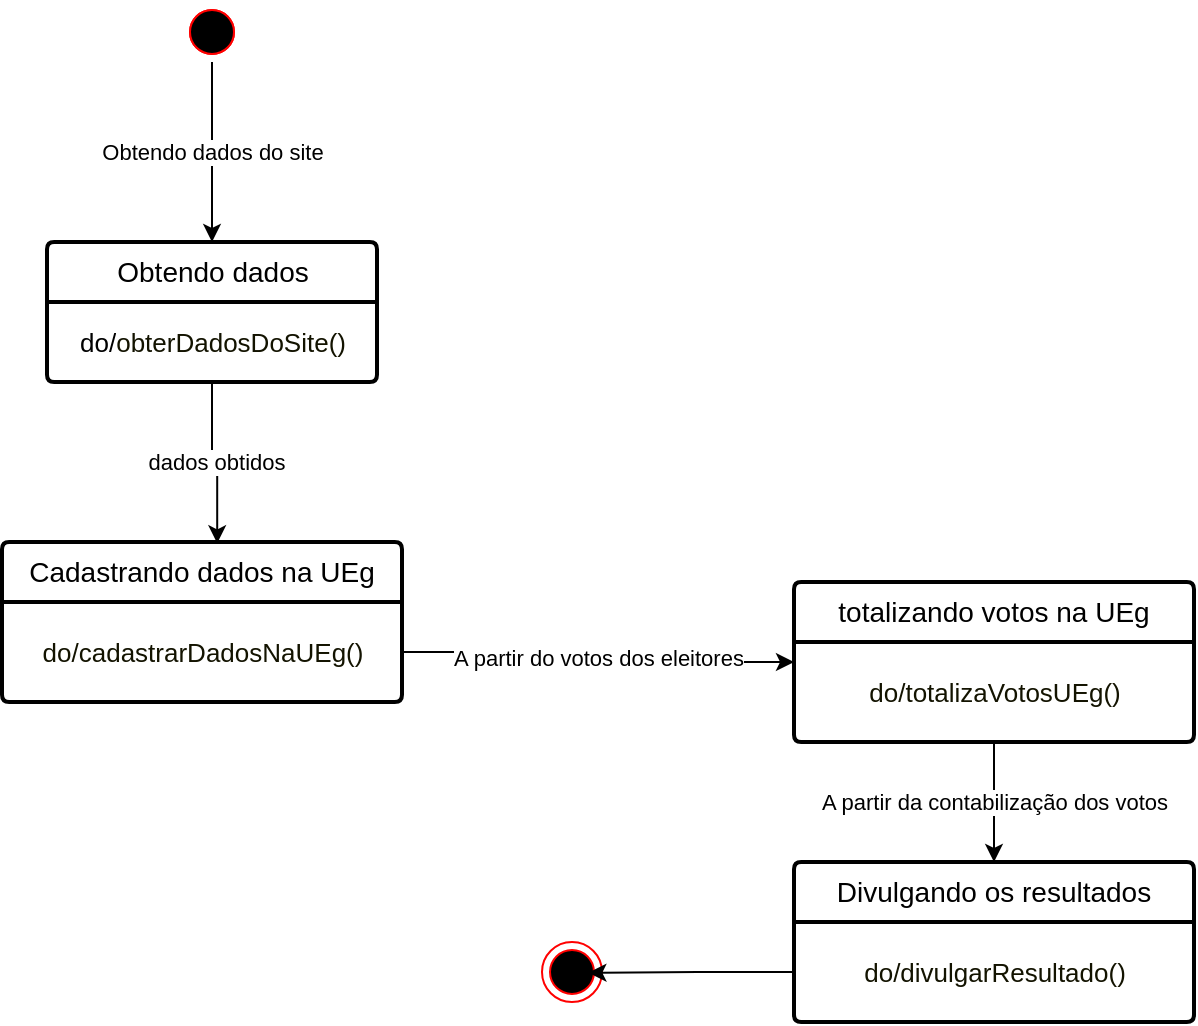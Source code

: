 <mxfile scale="1" border="0" version="28.2.5">
  <diagram name="Página-1" id="KU0HDp57aq02AGE5__Ep">
    <mxGraphModel dx="1426" dy="777" grid="1" gridSize="10" guides="1" tooltips="1" connect="1" arrows="1" fold="1" page="1" pageScale="1" pageWidth="827" pageHeight="1169" math="0" shadow="0">
      <root>
        <mxCell id="0" />
        <mxCell id="1" parent="0" />
        <mxCell id="ZVlS2FAQnzIIBZlbNNBE-1" value="" style="ellipse;html=1;shape=startState;fillColor=#000000;strokeColor=#ff0000;" parent="1" vertex="1">
          <mxGeometry x="140" y="50" width="30" height="30" as="geometry" />
        </mxCell>
        <mxCell id="GKoUtF33VKL4G79wXgIQ-17" value="Obtendo dados do site" style="edgeStyle=orthogonalEdgeStyle;rounded=0;orthogonalLoop=1;jettySize=auto;html=1;exitX=0.5;exitY=1;exitDx=0;exitDy=0;" parent="1" source="ZVlS2FAQnzIIBZlbNNBE-4" target="GKoUtF33VKL4G79wXgIQ-10" edge="1">
          <mxGeometry relative="1" as="geometry" />
        </mxCell>
        <mxCell id="ZVlS2FAQnzIIBZlbNNBE-4" value="" style="ellipse;html=1;shape=startState;fillColor=#000000;strokeColor=#ff0000;" parent="1" vertex="1">
          <mxGeometry x="140" y="50" width="30" height="30" as="geometry" />
        </mxCell>
        <mxCell id="GKoUtF33VKL4G79wXgIQ-10" value="Obtendo dados" style="swimlane;childLayout=stackLayout;horizontal=1;startSize=30;horizontalStack=0;rounded=1;fontSize=14;fontStyle=0;strokeWidth=2;resizeParent=0;resizeLast=1;shadow=0;dashed=0;align=center;arcSize=4;whiteSpace=wrap;html=1;" parent="1" vertex="1">
          <mxGeometry x="72.5" y="170" width="165" height="70" as="geometry">
            <mxRectangle x="85" y="200" width="140" height="50" as="alternateBounds" />
          </mxGeometry>
        </mxCell>
        <mxCell id="GKoUtF33VKL4G79wXgIQ-18" value="&lt;font style=&quot;font-size: 13px;&quot;&gt;do/&lt;span style=&quot;color: rgb(19, 19, 0); font-family: &amp;quot;trebuchet ms&amp;quot;, verdana, arial, sans-serif; background-color: rgb(255, 255, 255);&quot;&gt;obterDadosDoSite()&lt;/span&gt;&lt;/font&gt;" style="text;html=1;align=center;verticalAlign=middle;resizable=0;points=[];autosize=1;strokeColor=none;fillColor=none;" parent="GKoUtF33VKL4G79wXgIQ-10" vertex="1">
          <mxGeometry y="30" width="165" height="40" as="geometry" />
        </mxCell>
        <mxCell id="GKoUtF33VKL4G79wXgIQ-20" value="Cadastrando dados na UEg" style="swimlane;childLayout=stackLayout;horizontal=1;startSize=30;horizontalStack=0;rounded=1;fontSize=14;fontStyle=0;strokeWidth=2;resizeParent=0;resizeLast=1;shadow=0;dashed=0;align=center;arcSize=4;whiteSpace=wrap;html=1;" parent="1" vertex="1">
          <mxGeometry x="50" y="320" width="200" height="80" as="geometry">
            <mxRectangle x="85" y="200" width="140" height="50" as="alternateBounds" />
          </mxGeometry>
        </mxCell>
        <mxCell id="GKoUtF33VKL4G79wXgIQ-22" value="&lt;font style=&quot;font-size: 13px;&quot;&gt;&lt;span style=&quot;background-color: rgb(255, 255, 255); color: rgb(19, 19, 0);&quot;&gt;do/cadastrarDadosNaUEg()&lt;/span&gt;&lt;/font&gt;" style="text;html=1;align=center;verticalAlign=middle;resizable=0;points=[];autosize=1;strokeColor=none;fillColor=none;" parent="GKoUtF33VKL4G79wXgIQ-20" vertex="1">
          <mxGeometry y="30" width="200" height="50" as="geometry" />
        </mxCell>
        <mxCell id="GKoUtF33VKL4G79wXgIQ-23" value="dados obtidos" style="edgeStyle=orthogonalEdgeStyle;rounded=0;orthogonalLoop=1;jettySize=auto;html=1;entryX=0.538;entryY=0.008;entryDx=0;entryDy=0;entryPerimeter=0;" parent="1" source="GKoUtF33VKL4G79wXgIQ-18" target="GKoUtF33VKL4G79wXgIQ-20" edge="1">
          <mxGeometry relative="1" as="geometry" />
        </mxCell>
        <mxCell id="GKoUtF33VKL4G79wXgIQ-24" value="totalizando votos na UEg" style="swimlane;childLayout=stackLayout;horizontal=1;startSize=30;horizontalStack=0;rounded=1;fontSize=14;fontStyle=0;strokeWidth=2;resizeParent=0;resizeLast=1;shadow=0;dashed=0;align=center;arcSize=4;whiteSpace=wrap;html=1;" parent="1" vertex="1">
          <mxGeometry x="446" y="340" width="200" height="80" as="geometry">
            <mxRectangle x="85" y="200" width="140" height="50" as="alternateBounds" />
          </mxGeometry>
        </mxCell>
        <mxCell id="GKoUtF33VKL4G79wXgIQ-25" value="&lt;font style=&quot;font-size: 13px;&quot;&gt;&lt;span style=&quot;background-color: rgb(255, 255, 255); color: rgb(19, 19, 0);&quot;&gt;do/totalizaVotosUEg()&lt;/span&gt;&lt;/font&gt;" style="text;html=1;align=center;verticalAlign=middle;resizable=0;points=[];autosize=1;strokeColor=none;fillColor=none;" parent="GKoUtF33VKL4G79wXgIQ-24" vertex="1">
          <mxGeometry y="30" width="200" height="50" as="geometry" />
        </mxCell>
        <mxCell id="GKoUtF33VKL4G79wXgIQ-26" value="A partir do votos dos eleitores" style="edgeStyle=orthogonalEdgeStyle;rounded=0;orthogonalLoop=1;jettySize=auto;html=1;" parent="1" source="GKoUtF33VKL4G79wXgIQ-22" target="GKoUtF33VKL4G79wXgIQ-24" edge="1">
          <mxGeometry relative="1" as="geometry" />
        </mxCell>
        <mxCell id="GKoUtF33VKL4G79wXgIQ-28" value="Divulgando os resultados" style="swimlane;childLayout=stackLayout;horizontal=1;startSize=30;horizontalStack=0;rounded=1;fontSize=14;fontStyle=0;strokeWidth=2;resizeParent=0;resizeLast=1;shadow=0;dashed=0;align=center;arcSize=4;whiteSpace=wrap;html=1;" parent="1" vertex="1">
          <mxGeometry x="446" y="480" width="200" height="80" as="geometry">
            <mxRectangle x="85" y="200" width="140" height="50" as="alternateBounds" />
          </mxGeometry>
        </mxCell>
        <mxCell id="GKoUtF33VKL4G79wXgIQ-29" value="&lt;font style=&quot;font-size: 13px;&quot;&gt;&lt;span style=&quot;background-color: rgb(255, 255, 255); color: rgb(19, 19, 0);&quot;&gt;do/divulgarResultado()&lt;/span&gt;&lt;/font&gt;" style="text;html=1;align=center;verticalAlign=middle;resizable=0;points=[];autosize=1;strokeColor=none;fillColor=none;" parent="GKoUtF33VKL4G79wXgIQ-28" vertex="1">
          <mxGeometry y="30" width="200" height="50" as="geometry" />
        </mxCell>
        <mxCell id="GKoUtF33VKL4G79wXgIQ-30" value="A partir da contabilização dos votos" style="edgeStyle=orthogonalEdgeStyle;rounded=0;orthogonalLoop=1;jettySize=auto;html=1;entryX=0.5;entryY=0;entryDx=0;entryDy=0;" parent="1" source="GKoUtF33VKL4G79wXgIQ-25" target="GKoUtF33VKL4G79wXgIQ-28" edge="1">
          <mxGeometry relative="1" as="geometry" />
        </mxCell>
        <mxCell id="GKoUtF33VKL4G79wXgIQ-31" value="" style="ellipse;html=1;shape=endState;fillColor=#000000;strokeColor=#ff0000;" parent="1" vertex="1">
          <mxGeometry x="320" y="520" width="30" height="30" as="geometry" />
        </mxCell>
        <mxCell id="GKoUtF33VKL4G79wXgIQ-32" style="edgeStyle=orthogonalEdgeStyle;rounded=0;orthogonalLoop=1;jettySize=auto;html=1;entryX=0.773;entryY=0.513;entryDx=0;entryDy=0;entryPerimeter=0;" parent="1" source="GKoUtF33VKL4G79wXgIQ-29" target="GKoUtF33VKL4G79wXgIQ-31" edge="1">
          <mxGeometry relative="1" as="geometry" />
        </mxCell>
      </root>
    </mxGraphModel>
  </diagram>
</mxfile>
